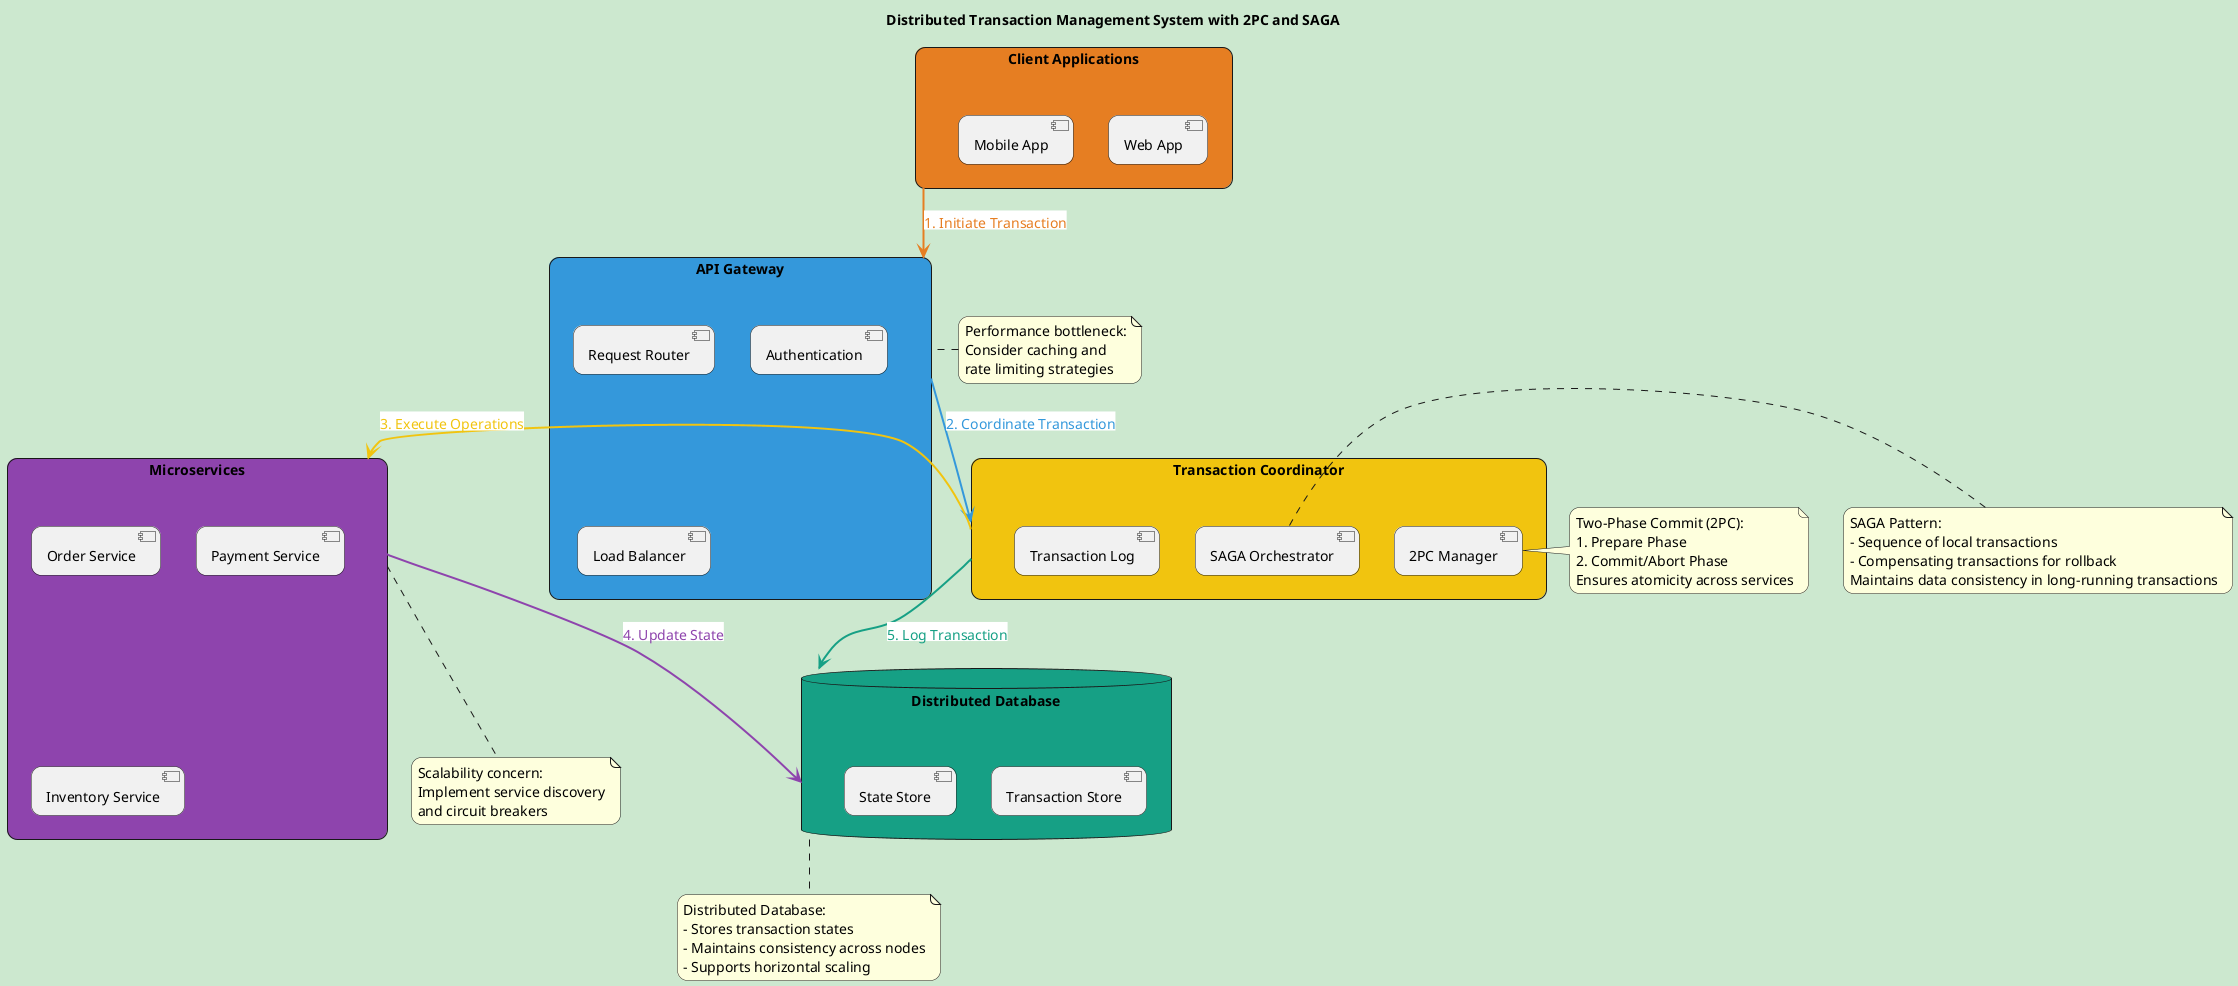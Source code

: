 @startuml Distributed Transaction Management System

!pragma layout dot

skinparam backgroundColor #CCE8CF
skinparam handwritten false
skinparam defaultFontName Arial
skinparam defaultFontSize 14
skinparam roundcorner 20
skinparam shadowing false

!define PRIMARY_COLOR #E67E22
!define SECONDARY_COLOR #3498DB
!define TERTIARY_COLOR #F1C40F
!define QUATERNARY_COLOR #8E44AD
!define QUINARY_COLOR #16A085

allowmixing

title Distributed Transaction Management System with 2PC and SAGA

rectangle "Client Applications" as ClientApps PRIMARY_COLOR {
    component "Web App" as WebApp
    component "Mobile App" as MobileApp
}

rectangle "API Gateway" as APIGateway SECONDARY_COLOR {
    component "Request Router" as RequestRouter
    component "Authentication" as Auth
    component "Load Balancer" as LoadBalancer
}

rectangle "Transaction Coordinator" as TxCoordinator TERTIARY_COLOR {
    component "2PC Manager" as TwoPCManager
    component "SAGA Orchestrator" as SAGAOrchestrator
    component "Transaction Log" as TxLog
}

rectangle "Microservices" as Microservices QUATERNARY_COLOR {
    component "Order Service" as OrderService
    component "Payment Service" as PaymentService
    component "Inventory Service" as InventoryService
}

database "Distributed Database" as DistributedDB QUINARY_COLOR {
    component "Transaction Store" as TxStore
    component "State Store" as StateStore
}

ClientApps -[PRIMARY_COLOR,thickness=2]down-> APIGateway : <back:#FFFFFF><color:PRIMARY_COLOR>1. Initiate Transaction</color></back>
APIGateway -[SECONDARY_COLOR,thickness=2]down-> TxCoordinator : <back:#FFFFFF><color:SECONDARY_COLOR>2. Coordinate Transaction</color></back>
TxCoordinator -[TERTIARY_COLOR,thickness=2]right-> Microservices : <back:#FFFFFF><color:TERTIARY_COLOR>3. Execute Operations</color></back>
Microservices -[QUATERNARY_COLOR,thickness=2]down-> DistributedDB : <back:#FFFFFF><color:QUATERNARY_COLOR>4. Update State</color></back>
TxCoordinator -[QUINARY_COLOR,thickness=2]down-> DistributedDB : <back:#FFFFFF><color:QUINARY_COLOR>5. Log Transaction</color></back>

note right of TwoPCManager
  Two-Phase Commit (2PC):
  1. Prepare Phase
  2. Commit/Abort Phase
  Ensures atomicity across services
end note

note right of SAGAOrchestrator
  SAGA Pattern:
  - Sequence of local transactions
  - Compensating transactions for rollback
  Maintains data consistency in long-running transactions
end note

note bottom of DistributedDB
  Distributed Database:
  - Stores transaction states
  - Maintains consistency across nodes
  - Supports horizontal scaling
end note

note left of APIGateway
  Performance bottleneck:
  Consider caching and
  rate limiting strategies
end note

note bottom of Microservices
  Scalability concern:
  Implement service discovery
  and circuit breakers
end note

@enduml

